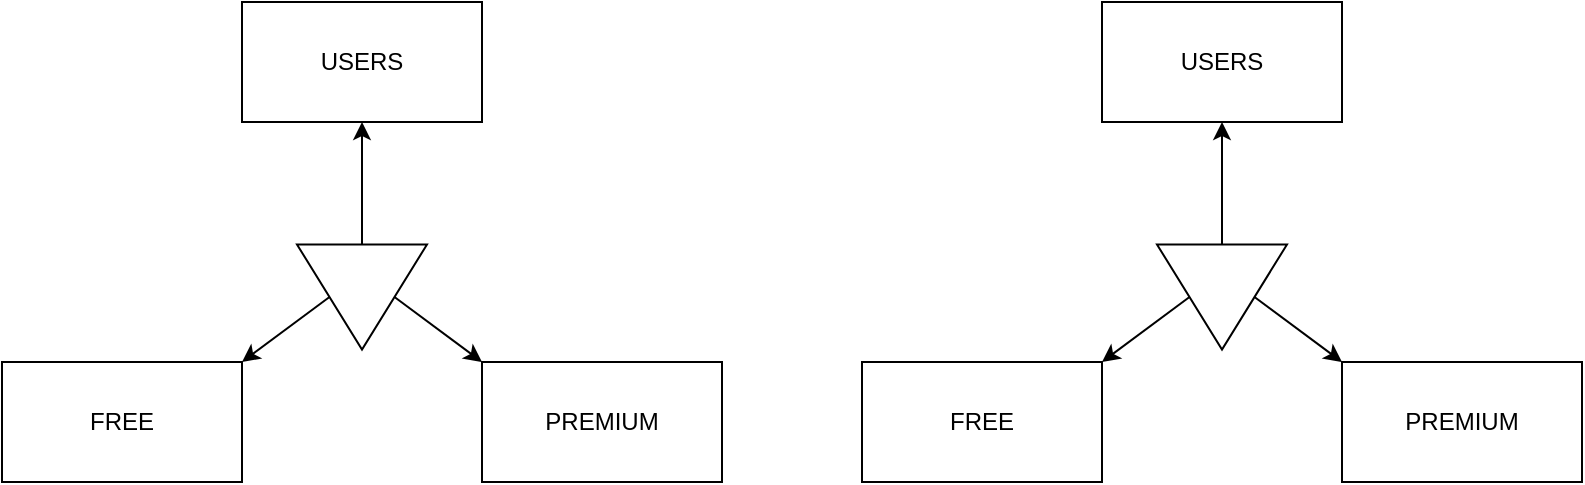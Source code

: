 <mxfile version="15.4.3" type="github">
  <diagram id="C9lS-wYsNqWMx0vLT0c6" name="Page-1">
    <mxGraphModel dx="796" dy="481" grid="1" gridSize="10" guides="1" tooltips="1" connect="1" arrows="1" fold="1" page="1" pageScale="1" pageWidth="827" pageHeight="1169" math="0" shadow="0">
      <root>
        <mxCell id="0" />
        <mxCell id="1" parent="0" />
        <mxCell id="u7NUlr1dKi2Ci9r-pJIR-1" value="USERS" style="rounded=0;whiteSpace=wrap;html=1;" vertex="1" parent="1">
          <mxGeometry x="330" y="540" width="120" height="60" as="geometry" />
        </mxCell>
        <mxCell id="u7NUlr1dKi2Ci9r-pJIR-2" value="FREE" style="rounded=0;whiteSpace=wrap;html=1;" vertex="1" parent="1">
          <mxGeometry x="210" y="720" width="120" height="60" as="geometry" />
        </mxCell>
        <mxCell id="u7NUlr1dKi2Ci9r-pJIR-3" value="PREMIUM" style="rounded=0;whiteSpace=wrap;html=1;" vertex="1" parent="1">
          <mxGeometry x="450" y="720" width="120" height="60" as="geometry" />
        </mxCell>
        <mxCell id="u7NUlr1dKi2Ci9r-pJIR-5" style="edgeStyle=orthogonalEdgeStyle;rounded=0;orthogonalLoop=1;jettySize=auto;html=1;exitX=0;exitY=0.5;exitDx=0;exitDy=0;" edge="1" parent="1" source="u7NUlr1dKi2Ci9r-pJIR-4" target="u7NUlr1dKi2Ci9r-pJIR-1">
          <mxGeometry relative="1" as="geometry" />
        </mxCell>
        <mxCell id="u7NUlr1dKi2Ci9r-pJIR-6" style="orthogonalLoop=1;jettySize=auto;html=1;exitX=0.5;exitY=0;exitDx=0;exitDy=0;entryX=0;entryY=0;entryDx=0;entryDy=0;rounded=0;" edge="1" parent="1" source="u7NUlr1dKi2Ci9r-pJIR-4" target="u7NUlr1dKi2Ci9r-pJIR-3">
          <mxGeometry relative="1" as="geometry" />
        </mxCell>
        <mxCell id="u7NUlr1dKi2Ci9r-pJIR-8" style="edgeStyle=none;rounded=0;orthogonalLoop=1;jettySize=auto;html=1;exitX=0.5;exitY=1;exitDx=0;exitDy=0;entryX=1;entryY=0;entryDx=0;entryDy=0;" edge="1" parent="1" source="u7NUlr1dKi2Ci9r-pJIR-4" target="u7NUlr1dKi2Ci9r-pJIR-2">
          <mxGeometry relative="1" as="geometry" />
        </mxCell>
        <mxCell id="u7NUlr1dKi2Ci9r-pJIR-4" value="" style="triangle;whiteSpace=wrap;html=1;rotation=90;" vertex="1" parent="1">
          <mxGeometry x="363.75" y="655" width="52.5" height="65" as="geometry" />
        </mxCell>
        <mxCell id="u7NUlr1dKi2Ci9r-pJIR-15" value="USERS" style="rounded=0;whiteSpace=wrap;html=1;" vertex="1" parent="1">
          <mxGeometry x="760" y="540" width="120" height="60" as="geometry" />
        </mxCell>
        <mxCell id="u7NUlr1dKi2Ci9r-pJIR-16" value="FREE" style="rounded=0;whiteSpace=wrap;html=1;" vertex="1" parent="1">
          <mxGeometry x="640" y="720" width="120" height="60" as="geometry" />
        </mxCell>
        <mxCell id="u7NUlr1dKi2Ci9r-pJIR-17" value="PREMIUM" style="rounded=0;whiteSpace=wrap;html=1;" vertex="1" parent="1">
          <mxGeometry x="880" y="720" width="120" height="60" as="geometry" />
        </mxCell>
        <mxCell id="u7NUlr1dKi2Ci9r-pJIR-18" style="edgeStyle=orthogonalEdgeStyle;rounded=0;orthogonalLoop=1;jettySize=auto;html=1;exitX=0;exitY=0.5;exitDx=0;exitDy=0;" edge="1" parent="1" source="u7NUlr1dKi2Ci9r-pJIR-21" target="u7NUlr1dKi2Ci9r-pJIR-15">
          <mxGeometry relative="1" as="geometry" />
        </mxCell>
        <mxCell id="u7NUlr1dKi2Ci9r-pJIR-19" style="orthogonalLoop=1;jettySize=auto;html=1;exitX=0.5;exitY=0;exitDx=0;exitDy=0;entryX=0;entryY=0;entryDx=0;entryDy=0;rounded=0;" edge="1" parent="1" source="u7NUlr1dKi2Ci9r-pJIR-21" target="u7NUlr1dKi2Ci9r-pJIR-17">
          <mxGeometry relative="1" as="geometry" />
        </mxCell>
        <mxCell id="u7NUlr1dKi2Ci9r-pJIR-20" style="edgeStyle=none;rounded=0;orthogonalLoop=1;jettySize=auto;html=1;exitX=0.5;exitY=1;exitDx=0;exitDy=0;entryX=1;entryY=0;entryDx=0;entryDy=0;" edge="1" parent="1" source="u7NUlr1dKi2Ci9r-pJIR-21" target="u7NUlr1dKi2Ci9r-pJIR-16">
          <mxGeometry relative="1" as="geometry" />
        </mxCell>
        <mxCell id="u7NUlr1dKi2Ci9r-pJIR-21" value="" style="triangle;whiteSpace=wrap;html=1;rotation=90;" vertex="1" parent="1">
          <mxGeometry x="793.75" y="655" width="52.5" height="65" as="geometry" />
        </mxCell>
      </root>
    </mxGraphModel>
  </diagram>
</mxfile>
